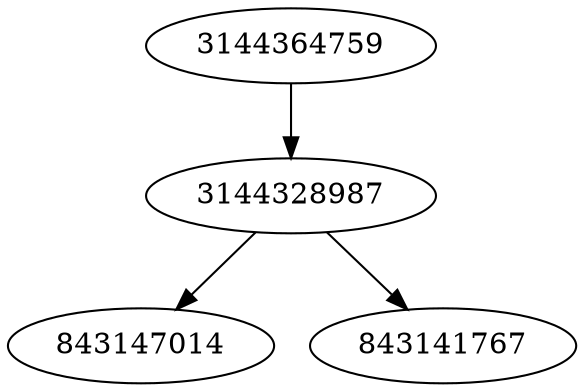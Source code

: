strict digraph  {
3144364759;
3144328987;
843147014;
843141767;
3144364759 -> 3144328987;
3144328987 -> 843147014;
3144328987 -> 843141767;
}
